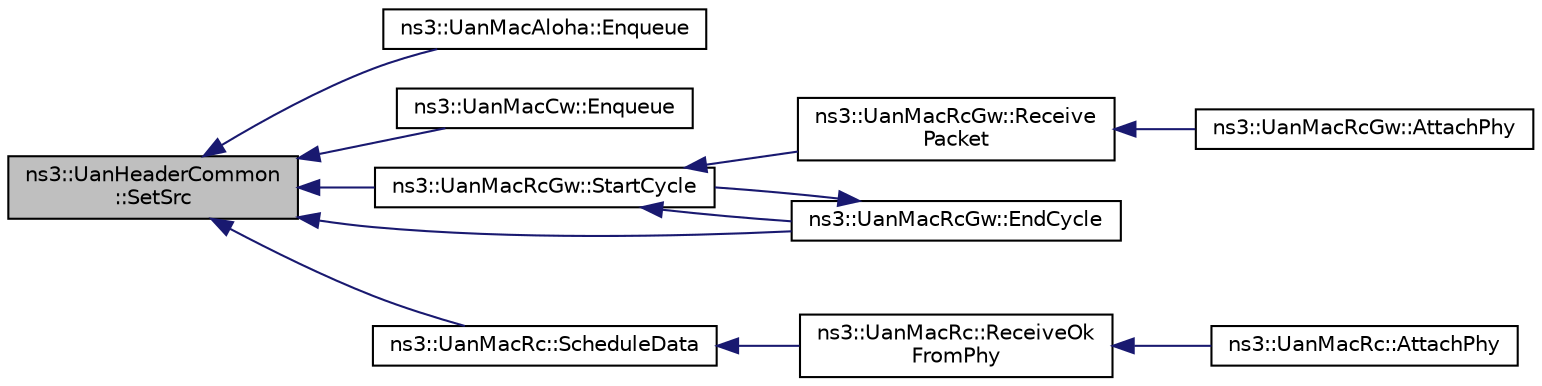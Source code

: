 digraph "ns3::UanHeaderCommon::SetSrc"
{
  edge [fontname="Helvetica",fontsize="10",labelfontname="Helvetica",labelfontsize="10"];
  node [fontname="Helvetica",fontsize="10",shape=record];
  rankdir="LR";
  Node1 [label="ns3::UanHeaderCommon\l::SetSrc",height=0.2,width=0.4,color="black", fillcolor="grey75", style="filled", fontcolor="black"];
  Node1 -> Node2 [dir="back",color="midnightblue",fontsize="10",style="solid"];
  Node2 [label="ns3::UanMacAloha::Enqueue",height=0.2,width=0.4,color="black", fillcolor="white", style="filled",URL="$d0/d10/classns3_1_1UanMacAloha.html#ab30d34edfac4930ce5b1654655a608ab"];
  Node1 -> Node3 [dir="back",color="midnightblue",fontsize="10",style="solid"];
  Node3 [label="ns3::UanMacCw::Enqueue",height=0.2,width=0.4,color="black", fillcolor="white", style="filled",URL="$da/db3/classns3_1_1UanMacCw.html#a1df73728c07de30c429e6b4027fba435"];
  Node1 -> Node4 [dir="back",color="midnightblue",fontsize="10",style="solid"];
  Node4 [label="ns3::UanMacRcGw::StartCycle",height=0.2,width=0.4,color="black", fillcolor="white", style="filled",URL="$d5/da2/classns3_1_1UanMacRcGw.html#ac578bc895186506f0954fa86eefa8d6a"];
  Node4 -> Node5 [dir="back",color="midnightblue",fontsize="10",style="solid"];
  Node5 [label="ns3::UanMacRcGw::Receive\lPacket",height=0.2,width=0.4,color="black", fillcolor="white", style="filled",URL="$d5/da2/classns3_1_1UanMacRcGw.html#aa47b708b4a5a7bda0dbd4dded98723f3"];
  Node5 -> Node6 [dir="back",color="midnightblue",fontsize="10",style="solid"];
  Node6 [label="ns3::UanMacRcGw::AttachPhy",height=0.2,width=0.4,color="black", fillcolor="white", style="filled",URL="$d5/da2/classns3_1_1UanMacRcGw.html#ae1467bc739ab7ac0dc9f1d1cef3bb55a"];
  Node4 -> Node7 [dir="back",color="midnightblue",fontsize="10",style="solid"];
  Node7 [label="ns3::UanMacRcGw::EndCycle",height=0.2,width=0.4,color="black", fillcolor="white", style="filled",URL="$d5/da2/classns3_1_1UanMacRcGw.html#afd7577179828a6dd31e59427f3c98672"];
  Node7 -> Node4 [dir="back",color="midnightblue",fontsize="10",style="solid"];
  Node1 -> Node7 [dir="back",color="midnightblue",fontsize="10",style="solid"];
  Node1 -> Node8 [dir="back",color="midnightblue",fontsize="10",style="solid"];
  Node8 [label="ns3::UanMacRc::ScheduleData",height=0.2,width=0.4,color="black", fillcolor="white", style="filled",URL="$dd/d87/classns3_1_1UanMacRc.html#a050570db8ee60717b778e06a9b8b9e77"];
  Node8 -> Node9 [dir="back",color="midnightblue",fontsize="10",style="solid"];
  Node9 [label="ns3::UanMacRc::ReceiveOk\lFromPhy",height=0.2,width=0.4,color="black", fillcolor="white", style="filled",URL="$dd/d87/classns3_1_1UanMacRc.html#a04c4b6db8819b20151c8009553dbcd16"];
  Node9 -> Node10 [dir="back",color="midnightblue",fontsize="10",style="solid"];
  Node10 [label="ns3::UanMacRc::AttachPhy",height=0.2,width=0.4,color="black", fillcolor="white", style="filled",URL="$dd/d87/classns3_1_1UanMacRc.html#a389dcb7e687df088a34ac894e8637482"];
}
